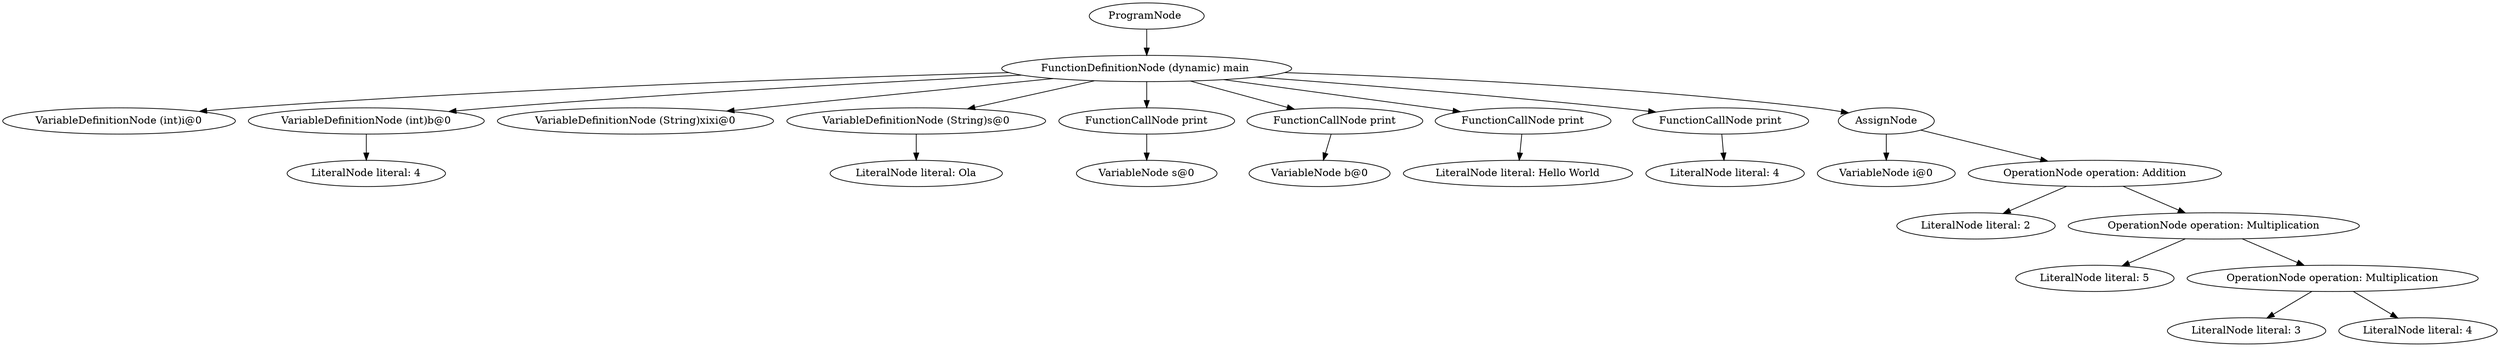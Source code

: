 digraph {
graph [ordering="out"];
node0[label="ProgramNode "];
node1[label="FunctionDefinitionNode (dynamic) main "];
node2[label="VariableDefinitionNode (int)i@0"];
node1 -> node2;
node3[label="VariableDefinitionNode (int)b@0"];
node4[label="LiteralNode literal: 4"];
node3 -> node4;
node1 -> node3;
node5[label="VariableDefinitionNode (String)xixi@0"];
node1 -> node5;
node6[label="VariableDefinitionNode (String)s@0"];
node7[label="LiteralNode literal: Ola"];
node6 -> node7;
node1 -> node6;
node8[label="FunctionCallNode print"];
node9[label="VariableNode s@0"];
node8 -> node9;
node1 -> node8;
node10[label="FunctionCallNode print"];
node11[label="VariableNode b@0"];
node10 -> node11;
node1 -> node10;
node12[label="FunctionCallNode print"];
node13[label="LiteralNode literal: Hello World"];
node12 -> node13;
node1 -> node12;
node14[label="FunctionCallNode print"];
node15[label="LiteralNode literal: 4"];
node14 -> node15;
node1 -> node14;
node16[label="AssignNode"];
node17[label="VariableNode i@0"];
node16 -> node17;
node18[label="OperationNode operation: Addition"];
node19[label="LiteralNode literal: 2"];
node18 -> node19;
node20[label="OperationNode operation: Multiplication"];
node21[label="LiteralNode literal: 5"];
node20 -> node21;
node22[label="OperationNode operation: Multiplication"];
node23[label="LiteralNode literal: 3"];
node22 -> node23;
node24[label="LiteralNode literal: 4"];
node22 -> node24;
node20 -> node22;
node18 -> node20;
node16 -> node18;
node1 -> node16;
node0 -> node1;
}
